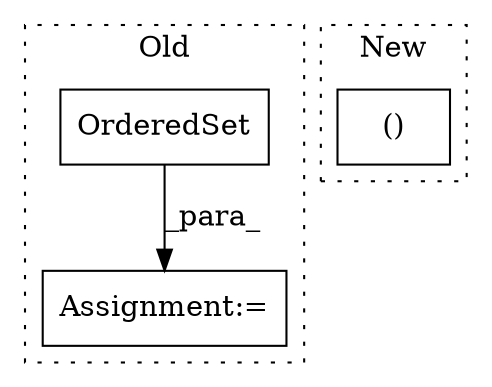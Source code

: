 digraph G {
subgraph cluster0 {
1 [label="OrderedSet" a="32" s="2366" l="12" shape="box"];
3 [label="Assignment:=" a="7" s="2365" l="1" shape="box"];
label = "Old";
style="dotted";
}
subgraph cluster1 {
2 [label="()" a="106" s="4219" l="41" shape="box"];
label = "New";
style="dotted";
}
1 -> 3 [label="_para_"];
}